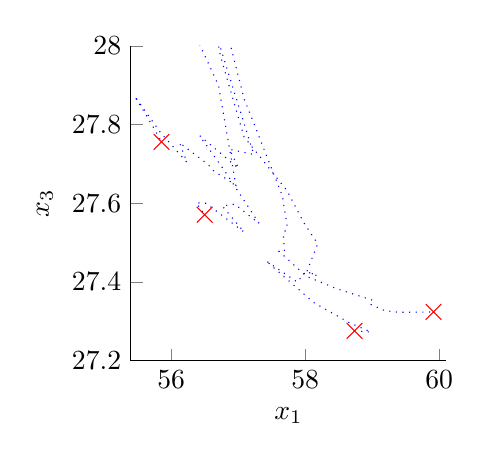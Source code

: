 % This file was created by matlab2tikz v0.4.4 running on MATLAB 7.13.
% Copyright (c) 2008--2013, Nico Schlömer <nico.schloemer@gmail.com>
% All rights reserved.
% 
% The latest updates can be retrieved from
%   http://www.mathworks.com/matlabcentral/fileexchange/22022-matlab2tikz
% where you can also make suggestions and rate matlab2tikz.
% 
\begin{tikzpicture}

\begin{axis}[%
width=4cm,
height=4cm,
scale only axis,
xmin=55.4,
xmax=60.1,
xlabel={$x_1$},
ymin=27.2,
ymax=28,
ylabel={$x_3$},
axis x line*=bottom,
axis y line*=left
]
\addplot [
color=blue,
dotted,
forget plot
]
table[row sep=crcr]{
56.424 28.004\\
56.707 27.899\\
56.831 27.778\\
56.966 27.646\\
56.63 27.683\\
56.554 27.698\\
56.124 27.754\\
56.236 27.704\\
55.844 27.779\\
55.455 27.872\\
55.701 27.803\\
55.856 27.756\\
};
\addplot [
color=red,
mark size=4.0pt,
only marks,
mark=x,
mark options={solid},
forget plot
]
table[row sep=crcr]{
55.856 27.756\\
};
\addplot [
color=blue,
dotted,
forget plot
]
table[row sep=crcr]{
56.038 28.567\\
57.088 27.866\\
57.659 27.619\\
57.735 27.538\\
57.673 27.523\\
57.691 27.478\\
57.61 27.478\\
58.014 27.415\\
58.469 27.383\\
59.003 27.354\\
58.968 27.344\\
59.177 27.328\\
59.398 27.323\\
59.915 27.324\\
};
\addplot [
color=red,
mark size=4.0pt,
only marks,
mark=x,
mark options={solid},
forget plot
]
table[row sep=crcr]{
59.915 27.324\\
};
\addplot [
color=blue,
dotted,
forget plot
]
table[row sep=crcr]{
56.562 28.09\\
57.233 27.724\\
56.874 27.737\\
57.004 27.689\\
56.424 27.772\\
56.804 27.681\\
57.312 27.549\\
56.947 27.598\\
56.764 27.593\\
57.088 27.527\\
56.521 27.6\\
56.375 27.601\\
56.5 27.571\\
};
\addplot [
color=red,
mark size=4.0pt,
only marks,
mark=x,
mark options={solid},
forget plot
]
table[row sep=crcr]{
56.5 27.571\\
};
\addplot [
color=blue,
dotted,
forget plot
]
table[row sep=crcr]{
56.232 28.429\\
56.738 27.973\\
57.087 27.769\\
57.73 27.632\\
57.979 27.551\\
58.187 27.497\\
58.026 27.427\\
58.179 27.416\\
58.014 27.427\\
57.881 27.4\\
57.414 27.454\\
58.126 27.348\\
58.645 27.298\\
58.981 27.273\\
58.737 27.276\\
};
\addplot [
color=red,
mark size=4.0pt,
only marks,
mark=x,
mark options={solid},
forget plot
]
table[row sep=crcr]{
58.737 27.276\\
};
\end{axis}
\end{tikzpicture}%
